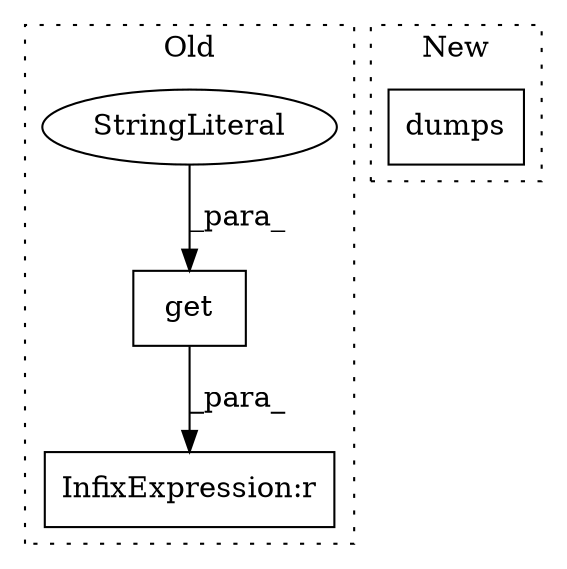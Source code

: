 digraph G {
subgraph cluster0 {
1 [label="get" a="32" s="906,920" l="4,1" shape="box"];
3 [label="StringLiteral" a="45" s="910" l="10" shape="ellipse"];
4 [label="InfixExpression:r" a="27" s="921" l="4" shape="box"];
label = "Old";
style="dotted";
}
subgraph cluster1 {
2 [label="dumps" a="32" s="1246,1258" l="6,1" shape="box"];
label = "New";
style="dotted";
}
1 -> 4 [label="_para_"];
3 -> 1 [label="_para_"];
}